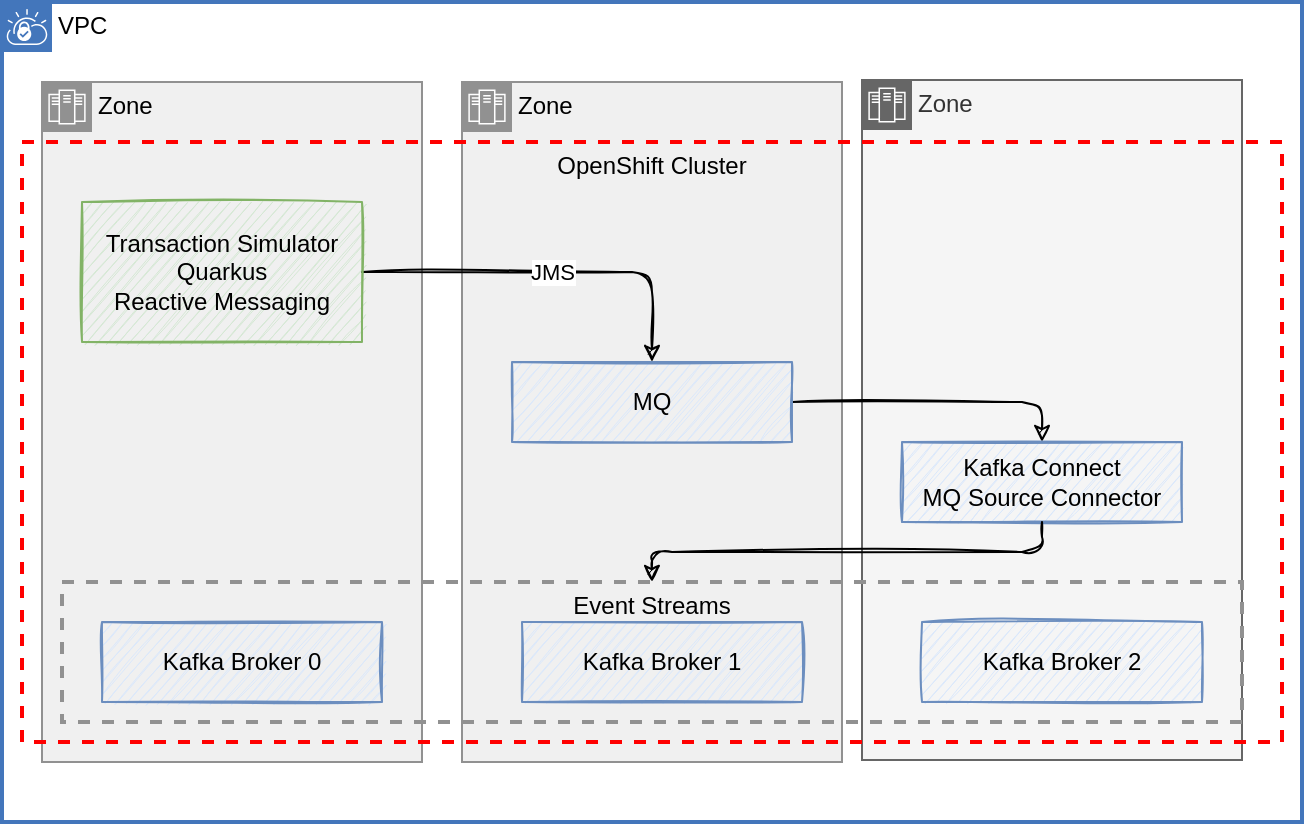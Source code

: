 <mxfile>
    <diagram id="Q-d1Mq_EznYy2ryk-Lx3" name="Page-1">
        <mxGraphModel dx="899" dy="593" grid="1" gridSize="10" guides="1" tooltips="1" connect="1" arrows="1" fold="1" page="1" pageScale="1" pageWidth="850" pageHeight="1100" math="0" shadow="0">
            <root>
                <mxCell id="0"/>
                <mxCell id="1" parent="0"/>
                <mxCell id="2" value="VPC" style="shape=mxgraph.ibm.box;prType=vpc;fontStyle=0;verticalAlign=top;align=left;spacingLeft=32;spacingTop=4;fillColor=none;rounded=0;whiteSpace=wrap;html=1;strokeColor=#4376BB;strokeWidth=2;dashed=0;container=1;spacing=-4;collapsible=0;expand=0;recursiveResize=0;" parent="1" vertex="1">
                    <mxGeometry x="20" y="30" width="650" height="410" as="geometry"/>
                </mxCell>
                <mxCell id="5" value="Zone" style="shape=mxgraph.ibm.box;prType=zone;fontStyle=0;verticalAlign=top;align=left;spacingLeft=32;spacingTop=4;fillColor=#f5f5f5;rounded=0;whiteSpace=wrap;html=1;strokeColor=#666666;strokeWidth=1;dashed=0;container=1;spacing=-4;collapsible=0;expand=0;recursiveResize=0;fontColor=#333333;" parent="2" vertex="1">
                    <mxGeometry x="430" y="39" width="190" height="340" as="geometry"/>
                </mxCell>
                <mxCell id="4" value="Zone" style="shape=mxgraph.ibm.box;prType=zone;fontStyle=0;verticalAlign=top;align=left;spacingLeft=32;spacingTop=4;fillColor=#F0F0F0;rounded=0;whiteSpace=wrap;html=1;strokeColor=#919191;strokeWidth=1;dashed=0;container=1;spacing=-4;collapsible=0;expand=0;recursiveResize=0;" parent="2" vertex="1">
                    <mxGeometry x="230" y="40" width="190" height="340" as="geometry"/>
                </mxCell>
                <mxCell id="3" value="Zone" style="shape=mxgraph.ibm.box;prType=zone;fontStyle=0;verticalAlign=top;align=left;spacingLeft=32;spacingTop=4;fillColor=#F0F0F0;rounded=0;whiteSpace=wrap;html=1;strokeColor=#919191;strokeWidth=1;dashed=0;container=1;spacing=-4;collapsible=0;expand=0;recursiveResize=0;" parent="2" vertex="1">
                    <mxGeometry x="20" y="40" width="190" height="340" as="geometry"/>
                </mxCell>
                <mxCell id="6" value="OpenShift Cluster" style="fontStyle=0;verticalAlign=top;align=center;spacingTop=-2;fillColor=none;rounded=0;whiteSpace=wrap;html=1;strokeColor=#FF0000;strokeWidth=2;dashed=1;container=1;collapsible=0;expand=0;recursiveResize=0;" parent="3" vertex="1">
                    <mxGeometry x="-10" y="30" width="630" height="300" as="geometry"/>
                </mxCell>
                <mxCell id="9" value="JMS" style="edgeStyle=orthogonalEdgeStyle;html=1;entryX=0.5;entryY=0;entryDx=0;entryDy=0;sketch=1;" parent="6" source="7" target="8" edge="1">
                    <mxGeometry relative="1" as="geometry"/>
                </mxCell>
                <mxCell id="7" value="Transaction Simulator&lt;br&gt;Quarkus&lt;br&gt;Reactive Messaging" style="rounded=0;whiteSpace=wrap;html=1;strokeColor=#82b366;sketch=1;fillColor=#d5e8d4;" parent="6" vertex="1">
                    <mxGeometry x="30" y="30" width="140" height="70" as="geometry"/>
                </mxCell>
                <mxCell id="14" style="edgeStyle=orthogonalEdgeStyle;html=1;entryX=0.5;entryY=0;entryDx=0;entryDy=0;sketch=1;" parent="6" source="8" target="10" edge="1">
                    <mxGeometry relative="1" as="geometry"/>
                </mxCell>
                <mxCell id="8" value="MQ" style="rounded=0;whiteSpace=wrap;html=1;strokeColor=#6c8ebf;sketch=1;fillColor=#dae8fc;" parent="6" vertex="1">
                    <mxGeometry x="245" y="110" width="140" height="40" as="geometry"/>
                </mxCell>
                <mxCell id="10" value="Kafka Connect&lt;br&gt;MQ Source Connector" style="rounded=0;whiteSpace=wrap;html=1;strokeColor=#6c8ebf;sketch=1;fillColor=#dae8fc;" parent="6" vertex="1">
                    <mxGeometry x="440" y="150" width="140" height="40" as="geometry"/>
                </mxCell>
                <mxCell id="16" value="Event Streams" style="fontStyle=0;verticalAlign=top;align=center;spacingTop=-2;fillColor=none;rounded=0;whiteSpace=wrap;html=1;strokeColor=#919191;strokeWidth=2;dashed=1;container=1;collapsible=0;expand=0;recursiveResize=0;" vertex="1" parent="6">
                    <mxGeometry x="20" y="220" width="590" height="70" as="geometry"/>
                </mxCell>
                <mxCell id="11" value="Kafka Broker 0" style="rounded=0;whiteSpace=wrap;html=1;strokeColor=#6c8ebf;sketch=1;fillColor=#dae8fc;" parent="16" vertex="1">
                    <mxGeometry x="20" y="20" width="140" height="40" as="geometry"/>
                </mxCell>
                <mxCell id="17" value="Kafka Broker 1" style="rounded=0;whiteSpace=wrap;html=1;strokeColor=#6c8ebf;sketch=1;fillColor=#dae8fc;" vertex="1" parent="16">
                    <mxGeometry x="230" y="20" width="140" height="40" as="geometry"/>
                </mxCell>
                <mxCell id="18" value="Kafka Broker 2" style="rounded=0;whiteSpace=wrap;html=1;strokeColor=#6c8ebf;sketch=1;fillColor=#dae8fc;" vertex="1" parent="16">
                    <mxGeometry x="430" y="20" width="140" height="40" as="geometry"/>
                </mxCell>
                <mxCell id="15" style="edgeStyle=orthogonalEdgeStyle;sketch=1;html=1;entryX=0.5;entryY=0;entryDx=0;entryDy=0;" parent="6" source="10" target="16" edge="1">
                    <mxGeometry relative="1" as="geometry"/>
                </mxCell>
            </root>
        </mxGraphModel>
    </diagram>
</mxfile>